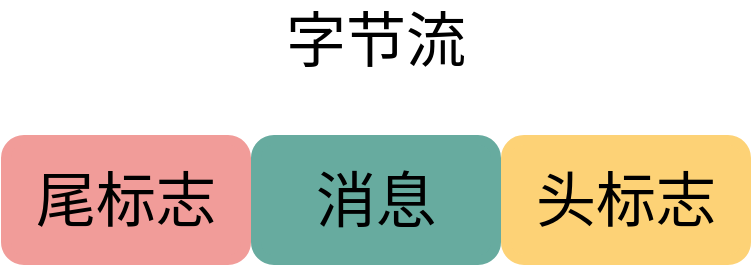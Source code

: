 <mxfile version="14.4.8" type="github">
  <diagram id="3228e29e-7158-1315-38df-8450db1d8a1d" name="Page-1">
    <mxGraphModel dx="575" dy="576" grid="1" gridSize="10" guides="1" tooltips="1" connect="1" arrows="1" fold="1" page="1" pageScale="1" pageWidth="600" pageHeight="200" background="#ffffff" math="0" shadow="0">
      <root>
        <mxCell id="0" />
        <mxCell id="1" parent="0" />
        <mxCell id="EZGv0IB8aeOy-3g7Jiih-21556" value="字节流" style="text;html=1;strokeColor=none;fillColor=none;align=center;verticalAlign=middle;whiteSpace=wrap;rounded=0;fontSize=30;" parent="1" vertex="1">
          <mxGeometry x="240" y="35" width="150" height="40" as="geometry" />
        </mxCell>
        <mxCell id="aMB2SkQLuwcF9kNnRCJI-1" value="&lt;font style=&quot;font-size: 30px;&quot;&gt;消息&lt;/font&gt;" style="rounded=1;whiteSpace=wrap;html=1;strokeWidth=5;fontSize=30;strokeColor=#67AB9F;fillColor=#67AB9F;" vertex="1" parent="1">
          <mxGeometry x="255" y="105" width="120" height="60" as="geometry" />
        </mxCell>
        <mxCell id="aMB2SkQLuwcF9kNnRCJI-2" value="&lt;font style=&quot;font-size: 30px&quot;&gt;头标志&lt;/font&gt;" style="rounded=1;whiteSpace=wrap;html=1;strokeWidth=5;fillColor=#FDD276;strokeColor=#FDD276;fontSize=30;" vertex="1" parent="1">
          <mxGeometry x="380" y="105" width="120" height="60" as="geometry" />
        </mxCell>
        <mxCell id="aMB2SkQLuwcF9kNnRCJI-3" value="&lt;font style=&quot;font-size: 30px&quot;&gt;尾标志&lt;/font&gt;" style="rounded=1;whiteSpace=wrap;html=1;strokeWidth=5;fillColor=#F19C99;strokeColor=#F19C99;fontSize=30;" vertex="1" parent="1">
          <mxGeometry x="130" y="105" width="120" height="60" as="geometry" />
        </mxCell>
      </root>
    </mxGraphModel>
  </diagram>
</mxfile>
